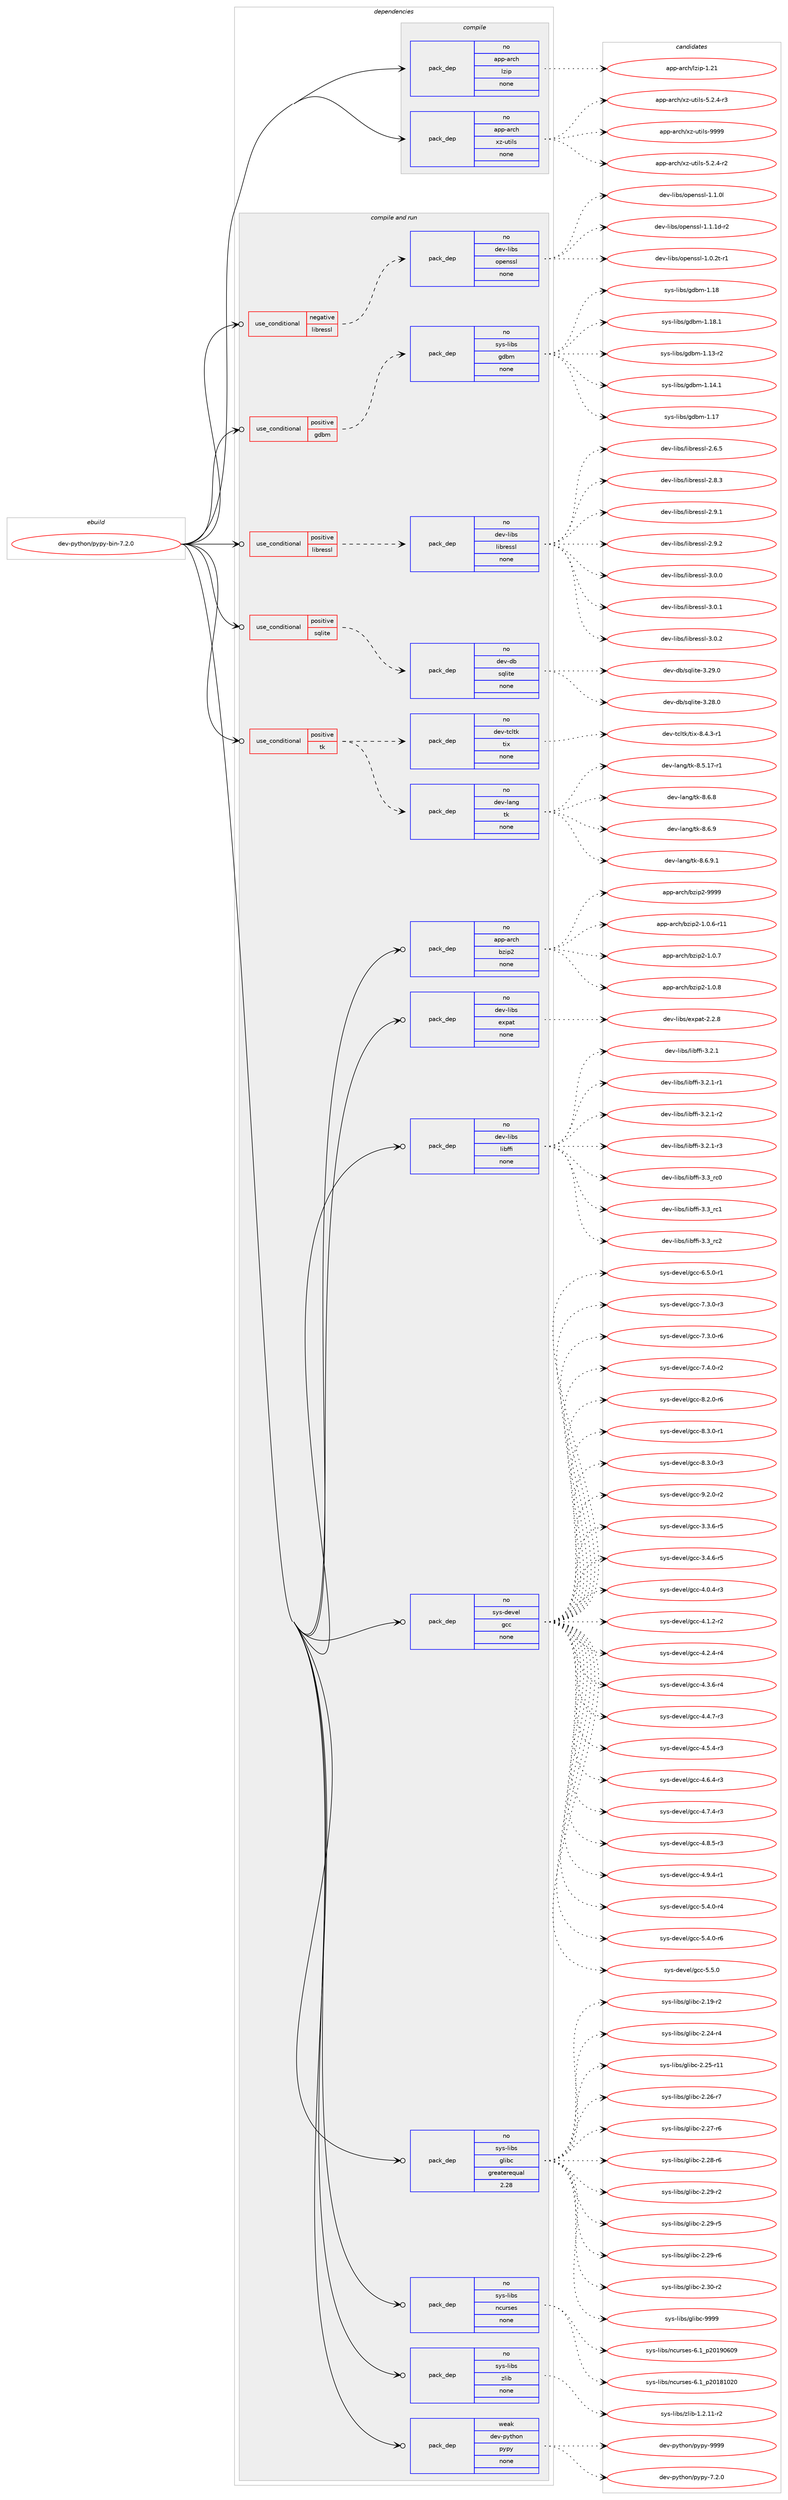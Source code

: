 digraph prolog {

# *************
# Graph options
# *************

newrank=true;
concentrate=true;
compound=true;
graph [rankdir=LR,fontname=Helvetica,fontsize=10,ranksep=1.5];#, ranksep=2.5, nodesep=0.2];
edge  [arrowhead=vee];
node  [fontname=Helvetica,fontsize=10];

# **********
# The ebuild
# **********

subgraph cluster_leftcol {
color=gray;
rank=same;
label=<<i>ebuild</i>>;
id [label="dev-python/pypy-bin-7.2.0", color=red, width=4, href="../dev-python/pypy-bin-7.2.0.svg"];
}

# ****************
# The dependencies
# ****************

subgraph cluster_midcol {
color=gray;
label=<<i>dependencies</i>>;
subgraph cluster_compile {
fillcolor="#eeeeee";
style=filled;
label=<<i>compile</i>>;
subgraph pack469575 {
dependency628017 [label=<<TABLE BORDER="0" CELLBORDER="1" CELLSPACING="0" CELLPADDING="4" WIDTH="220"><TR><TD ROWSPAN="6" CELLPADDING="30">pack_dep</TD></TR><TR><TD WIDTH="110">no</TD></TR><TR><TD>app-arch</TD></TR><TR><TD>lzip</TD></TR><TR><TD>none</TD></TR><TR><TD></TD></TR></TABLE>>, shape=none, color=blue];
}
id:e -> dependency628017:w [weight=20,style="solid",arrowhead="vee"];
subgraph pack469576 {
dependency628018 [label=<<TABLE BORDER="0" CELLBORDER="1" CELLSPACING="0" CELLPADDING="4" WIDTH="220"><TR><TD ROWSPAN="6" CELLPADDING="30">pack_dep</TD></TR><TR><TD WIDTH="110">no</TD></TR><TR><TD>app-arch</TD></TR><TR><TD>xz-utils</TD></TR><TR><TD>none</TD></TR><TR><TD></TD></TR></TABLE>>, shape=none, color=blue];
}
id:e -> dependency628018:w [weight=20,style="solid",arrowhead="vee"];
}
subgraph cluster_compileandrun {
fillcolor="#eeeeee";
style=filled;
label=<<i>compile and run</i>>;
subgraph cond146588 {
dependency628019 [label=<<TABLE BORDER="0" CELLBORDER="1" CELLSPACING="0" CELLPADDING="4"><TR><TD ROWSPAN="3" CELLPADDING="10">use_conditional</TD></TR><TR><TD>negative</TD></TR><TR><TD>libressl</TD></TR></TABLE>>, shape=none, color=red];
subgraph pack469577 {
dependency628020 [label=<<TABLE BORDER="0" CELLBORDER="1" CELLSPACING="0" CELLPADDING="4" WIDTH="220"><TR><TD ROWSPAN="6" CELLPADDING="30">pack_dep</TD></TR><TR><TD WIDTH="110">no</TD></TR><TR><TD>dev-libs</TD></TR><TR><TD>openssl</TD></TR><TR><TD>none</TD></TR><TR><TD></TD></TR></TABLE>>, shape=none, color=blue];
}
dependency628019:e -> dependency628020:w [weight=20,style="dashed",arrowhead="vee"];
}
id:e -> dependency628019:w [weight=20,style="solid",arrowhead="odotvee"];
subgraph cond146589 {
dependency628021 [label=<<TABLE BORDER="0" CELLBORDER="1" CELLSPACING="0" CELLPADDING="4"><TR><TD ROWSPAN="3" CELLPADDING="10">use_conditional</TD></TR><TR><TD>positive</TD></TR><TR><TD>gdbm</TD></TR></TABLE>>, shape=none, color=red];
subgraph pack469578 {
dependency628022 [label=<<TABLE BORDER="0" CELLBORDER="1" CELLSPACING="0" CELLPADDING="4" WIDTH="220"><TR><TD ROWSPAN="6" CELLPADDING="30">pack_dep</TD></TR><TR><TD WIDTH="110">no</TD></TR><TR><TD>sys-libs</TD></TR><TR><TD>gdbm</TD></TR><TR><TD>none</TD></TR><TR><TD></TD></TR></TABLE>>, shape=none, color=blue];
}
dependency628021:e -> dependency628022:w [weight=20,style="dashed",arrowhead="vee"];
}
id:e -> dependency628021:w [weight=20,style="solid",arrowhead="odotvee"];
subgraph cond146590 {
dependency628023 [label=<<TABLE BORDER="0" CELLBORDER="1" CELLSPACING="0" CELLPADDING="4"><TR><TD ROWSPAN="3" CELLPADDING="10">use_conditional</TD></TR><TR><TD>positive</TD></TR><TR><TD>libressl</TD></TR></TABLE>>, shape=none, color=red];
subgraph pack469579 {
dependency628024 [label=<<TABLE BORDER="0" CELLBORDER="1" CELLSPACING="0" CELLPADDING="4" WIDTH="220"><TR><TD ROWSPAN="6" CELLPADDING="30">pack_dep</TD></TR><TR><TD WIDTH="110">no</TD></TR><TR><TD>dev-libs</TD></TR><TR><TD>libressl</TD></TR><TR><TD>none</TD></TR><TR><TD></TD></TR></TABLE>>, shape=none, color=blue];
}
dependency628023:e -> dependency628024:w [weight=20,style="dashed",arrowhead="vee"];
}
id:e -> dependency628023:w [weight=20,style="solid",arrowhead="odotvee"];
subgraph cond146591 {
dependency628025 [label=<<TABLE BORDER="0" CELLBORDER="1" CELLSPACING="0" CELLPADDING="4"><TR><TD ROWSPAN="3" CELLPADDING="10">use_conditional</TD></TR><TR><TD>positive</TD></TR><TR><TD>sqlite</TD></TR></TABLE>>, shape=none, color=red];
subgraph pack469580 {
dependency628026 [label=<<TABLE BORDER="0" CELLBORDER="1" CELLSPACING="0" CELLPADDING="4" WIDTH="220"><TR><TD ROWSPAN="6" CELLPADDING="30">pack_dep</TD></TR><TR><TD WIDTH="110">no</TD></TR><TR><TD>dev-db</TD></TR><TR><TD>sqlite</TD></TR><TR><TD>none</TD></TR><TR><TD></TD></TR></TABLE>>, shape=none, color=blue];
}
dependency628025:e -> dependency628026:w [weight=20,style="dashed",arrowhead="vee"];
}
id:e -> dependency628025:w [weight=20,style="solid",arrowhead="odotvee"];
subgraph cond146592 {
dependency628027 [label=<<TABLE BORDER="0" CELLBORDER="1" CELLSPACING="0" CELLPADDING="4"><TR><TD ROWSPAN="3" CELLPADDING="10">use_conditional</TD></TR><TR><TD>positive</TD></TR><TR><TD>tk</TD></TR></TABLE>>, shape=none, color=red];
subgraph pack469581 {
dependency628028 [label=<<TABLE BORDER="0" CELLBORDER="1" CELLSPACING="0" CELLPADDING="4" WIDTH="220"><TR><TD ROWSPAN="6" CELLPADDING="30">pack_dep</TD></TR><TR><TD WIDTH="110">no</TD></TR><TR><TD>dev-lang</TD></TR><TR><TD>tk</TD></TR><TR><TD>none</TD></TR><TR><TD></TD></TR></TABLE>>, shape=none, color=blue];
}
dependency628027:e -> dependency628028:w [weight=20,style="dashed",arrowhead="vee"];
subgraph pack469582 {
dependency628029 [label=<<TABLE BORDER="0" CELLBORDER="1" CELLSPACING="0" CELLPADDING="4" WIDTH="220"><TR><TD ROWSPAN="6" CELLPADDING="30">pack_dep</TD></TR><TR><TD WIDTH="110">no</TD></TR><TR><TD>dev-tcltk</TD></TR><TR><TD>tix</TD></TR><TR><TD>none</TD></TR><TR><TD></TD></TR></TABLE>>, shape=none, color=blue];
}
dependency628027:e -> dependency628029:w [weight=20,style="dashed",arrowhead="vee"];
}
id:e -> dependency628027:w [weight=20,style="solid",arrowhead="odotvee"];
subgraph pack469583 {
dependency628030 [label=<<TABLE BORDER="0" CELLBORDER="1" CELLSPACING="0" CELLPADDING="4" WIDTH="220"><TR><TD ROWSPAN="6" CELLPADDING="30">pack_dep</TD></TR><TR><TD WIDTH="110">no</TD></TR><TR><TD>app-arch</TD></TR><TR><TD>bzip2</TD></TR><TR><TD>none</TD></TR><TR><TD></TD></TR></TABLE>>, shape=none, color=blue];
}
id:e -> dependency628030:w [weight=20,style="solid",arrowhead="odotvee"];
subgraph pack469584 {
dependency628031 [label=<<TABLE BORDER="0" CELLBORDER="1" CELLSPACING="0" CELLPADDING="4" WIDTH="220"><TR><TD ROWSPAN="6" CELLPADDING="30">pack_dep</TD></TR><TR><TD WIDTH="110">no</TD></TR><TR><TD>dev-libs</TD></TR><TR><TD>expat</TD></TR><TR><TD>none</TD></TR><TR><TD></TD></TR></TABLE>>, shape=none, color=blue];
}
id:e -> dependency628031:w [weight=20,style="solid",arrowhead="odotvee"];
subgraph pack469585 {
dependency628032 [label=<<TABLE BORDER="0" CELLBORDER="1" CELLSPACING="0" CELLPADDING="4" WIDTH="220"><TR><TD ROWSPAN="6" CELLPADDING="30">pack_dep</TD></TR><TR><TD WIDTH="110">no</TD></TR><TR><TD>dev-libs</TD></TR><TR><TD>libffi</TD></TR><TR><TD>none</TD></TR><TR><TD></TD></TR></TABLE>>, shape=none, color=blue];
}
id:e -> dependency628032:w [weight=20,style="solid",arrowhead="odotvee"];
subgraph pack469586 {
dependency628033 [label=<<TABLE BORDER="0" CELLBORDER="1" CELLSPACING="0" CELLPADDING="4" WIDTH="220"><TR><TD ROWSPAN="6" CELLPADDING="30">pack_dep</TD></TR><TR><TD WIDTH="110">no</TD></TR><TR><TD>sys-devel</TD></TR><TR><TD>gcc</TD></TR><TR><TD>none</TD></TR><TR><TD></TD></TR></TABLE>>, shape=none, color=blue];
}
id:e -> dependency628033:w [weight=20,style="solid",arrowhead="odotvee"];
subgraph pack469587 {
dependency628034 [label=<<TABLE BORDER="0" CELLBORDER="1" CELLSPACING="0" CELLPADDING="4" WIDTH="220"><TR><TD ROWSPAN="6" CELLPADDING="30">pack_dep</TD></TR><TR><TD WIDTH="110">no</TD></TR><TR><TD>sys-libs</TD></TR><TR><TD>glibc</TD></TR><TR><TD>greaterequal</TD></TR><TR><TD>2.28</TD></TR></TABLE>>, shape=none, color=blue];
}
id:e -> dependency628034:w [weight=20,style="solid",arrowhead="odotvee"];
subgraph pack469588 {
dependency628035 [label=<<TABLE BORDER="0" CELLBORDER="1" CELLSPACING="0" CELLPADDING="4" WIDTH="220"><TR><TD ROWSPAN="6" CELLPADDING="30">pack_dep</TD></TR><TR><TD WIDTH="110">no</TD></TR><TR><TD>sys-libs</TD></TR><TR><TD>ncurses</TD></TR><TR><TD>none</TD></TR><TR><TD></TD></TR></TABLE>>, shape=none, color=blue];
}
id:e -> dependency628035:w [weight=20,style="solid",arrowhead="odotvee"];
subgraph pack469589 {
dependency628036 [label=<<TABLE BORDER="0" CELLBORDER="1" CELLSPACING="0" CELLPADDING="4" WIDTH="220"><TR><TD ROWSPAN="6" CELLPADDING="30">pack_dep</TD></TR><TR><TD WIDTH="110">no</TD></TR><TR><TD>sys-libs</TD></TR><TR><TD>zlib</TD></TR><TR><TD>none</TD></TR><TR><TD></TD></TR></TABLE>>, shape=none, color=blue];
}
id:e -> dependency628036:w [weight=20,style="solid",arrowhead="odotvee"];
subgraph pack469590 {
dependency628037 [label=<<TABLE BORDER="0" CELLBORDER="1" CELLSPACING="0" CELLPADDING="4" WIDTH="220"><TR><TD ROWSPAN="6" CELLPADDING="30">pack_dep</TD></TR><TR><TD WIDTH="110">weak</TD></TR><TR><TD>dev-python</TD></TR><TR><TD>pypy</TD></TR><TR><TD>none</TD></TR><TR><TD></TD></TR></TABLE>>, shape=none, color=blue];
}
id:e -> dependency628037:w [weight=20,style="solid",arrowhead="odotvee"];
}
subgraph cluster_run {
fillcolor="#eeeeee";
style=filled;
label=<<i>run</i>>;
}
}

# **************
# The candidates
# **************

subgraph cluster_choices {
rank=same;
color=gray;
label=<<i>candidates</i>>;

subgraph choice469575 {
color=black;
nodesep=1;
choice97112112459711499104471081221051124549465049 [label="app-arch/lzip-1.21", color=red, width=4,href="../app-arch/lzip-1.21.svg"];
dependency628017:e -> choice97112112459711499104471081221051124549465049:w [style=dotted,weight="100"];
}
subgraph choice469576 {
color=black;
nodesep=1;
choice9711211245971149910447120122451171161051081154553465046524511450 [label="app-arch/xz-utils-5.2.4-r2", color=red, width=4,href="../app-arch/xz-utils-5.2.4-r2.svg"];
choice9711211245971149910447120122451171161051081154553465046524511451 [label="app-arch/xz-utils-5.2.4-r3", color=red, width=4,href="../app-arch/xz-utils-5.2.4-r3.svg"];
choice9711211245971149910447120122451171161051081154557575757 [label="app-arch/xz-utils-9999", color=red, width=4,href="../app-arch/xz-utils-9999.svg"];
dependency628018:e -> choice9711211245971149910447120122451171161051081154553465046524511450:w [style=dotted,weight="100"];
dependency628018:e -> choice9711211245971149910447120122451171161051081154553465046524511451:w [style=dotted,weight="100"];
dependency628018:e -> choice9711211245971149910447120122451171161051081154557575757:w [style=dotted,weight="100"];
}
subgraph choice469577 {
color=black;
nodesep=1;
choice1001011184510810598115471111121011101151151084549464846501164511449 [label="dev-libs/openssl-1.0.2t-r1", color=red, width=4,href="../dev-libs/openssl-1.0.2t-r1.svg"];
choice100101118451081059811547111112101110115115108454946494648108 [label="dev-libs/openssl-1.1.0l", color=red, width=4,href="../dev-libs/openssl-1.1.0l.svg"];
choice1001011184510810598115471111121011101151151084549464946491004511450 [label="dev-libs/openssl-1.1.1d-r2", color=red, width=4,href="../dev-libs/openssl-1.1.1d-r2.svg"];
dependency628020:e -> choice1001011184510810598115471111121011101151151084549464846501164511449:w [style=dotted,weight="100"];
dependency628020:e -> choice100101118451081059811547111112101110115115108454946494648108:w [style=dotted,weight="100"];
dependency628020:e -> choice1001011184510810598115471111121011101151151084549464946491004511450:w [style=dotted,weight="100"];
}
subgraph choice469578 {
color=black;
nodesep=1;
choice1151211154510810598115471031009810945494649514511450 [label="sys-libs/gdbm-1.13-r2", color=red, width=4,href="../sys-libs/gdbm-1.13-r2.svg"];
choice1151211154510810598115471031009810945494649524649 [label="sys-libs/gdbm-1.14.1", color=red, width=4,href="../sys-libs/gdbm-1.14.1.svg"];
choice115121115451081059811547103100981094549464955 [label="sys-libs/gdbm-1.17", color=red, width=4,href="../sys-libs/gdbm-1.17.svg"];
choice115121115451081059811547103100981094549464956 [label="sys-libs/gdbm-1.18", color=red, width=4,href="../sys-libs/gdbm-1.18.svg"];
choice1151211154510810598115471031009810945494649564649 [label="sys-libs/gdbm-1.18.1", color=red, width=4,href="../sys-libs/gdbm-1.18.1.svg"];
dependency628022:e -> choice1151211154510810598115471031009810945494649514511450:w [style=dotted,weight="100"];
dependency628022:e -> choice1151211154510810598115471031009810945494649524649:w [style=dotted,weight="100"];
dependency628022:e -> choice115121115451081059811547103100981094549464955:w [style=dotted,weight="100"];
dependency628022:e -> choice115121115451081059811547103100981094549464956:w [style=dotted,weight="100"];
dependency628022:e -> choice1151211154510810598115471031009810945494649564649:w [style=dotted,weight="100"];
}
subgraph choice469579 {
color=black;
nodesep=1;
choice10010111845108105981154710810598114101115115108455046544653 [label="dev-libs/libressl-2.6.5", color=red, width=4,href="../dev-libs/libressl-2.6.5.svg"];
choice10010111845108105981154710810598114101115115108455046564651 [label="dev-libs/libressl-2.8.3", color=red, width=4,href="../dev-libs/libressl-2.8.3.svg"];
choice10010111845108105981154710810598114101115115108455046574649 [label="dev-libs/libressl-2.9.1", color=red, width=4,href="../dev-libs/libressl-2.9.1.svg"];
choice10010111845108105981154710810598114101115115108455046574650 [label="dev-libs/libressl-2.9.2", color=red, width=4,href="../dev-libs/libressl-2.9.2.svg"];
choice10010111845108105981154710810598114101115115108455146484648 [label="dev-libs/libressl-3.0.0", color=red, width=4,href="../dev-libs/libressl-3.0.0.svg"];
choice10010111845108105981154710810598114101115115108455146484649 [label="dev-libs/libressl-3.0.1", color=red, width=4,href="../dev-libs/libressl-3.0.1.svg"];
choice10010111845108105981154710810598114101115115108455146484650 [label="dev-libs/libressl-3.0.2", color=red, width=4,href="../dev-libs/libressl-3.0.2.svg"];
dependency628024:e -> choice10010111845108105981154710810598114101115115108455046544653:w [style=dotted,weight="100"];
dependency628024:e -> choice10010111845108105981154710810598114101115115108455046564651:w [style=dotted,weight="100"];
dependency628024:e -> choice10010111845108105981154710810598114101115115108455046574649:w [style=dotted,weight="100"];
dependency628024:e -> choice10010111845108105981154710810598114101115115108455046574650:w [style=dotted,weight="100"];
dependency628024:e -> choice10010111845108105981154710810598114101115115108455146484648:w [style=dotted,weight="100"];
dependency628024:e -> choice10010111845108105981154710810598114101115115108455146484649:w [style=dotted,weight="100"];
dependency628024:e -> choice10010111845108105981154710810598114101115115108455146484650:w [style=dotted,weight="100"];
}
subgraph choice469580 {
color=black;
nodesep=1;
choice10010111845100984711511310810511610145514650564648 [label="dev-db/sqlite-3.28.0", color=red, width=4,href="../dev-db/sqlite-3.28.0.svg"];
choice10010111845100984711511310810511610145514650574648 [label="dev-db/sqlite-3.29.0", color=red, width=4,href="../dev-db/sqlite-3.29.0.svg"];
dependency628026:e -> choice10010111845100984711511310810511610145514650564648:w [style=dotted,weight="100"];
dependency628026:e -> choice10010111845100984711511310810511610145514650574648:w [style=dotted,weight="100"];
}
subgraph choice469581 {
color=black;
nodesep=1;
choice100101118451089711010347116107455646534649554511449 [label="dev-lang/tk-8.5.17-r1", color=red, width=4,href="../dev-lang/tk-8.5.17-r1.svg"];
choice100101118451089711010347116107455646544656 [label="dev-lang/tk-8.6.8", color=red, width=4,href="../dev-lang/tk-8.6.8.svg"];
choice100101118451089711010347116107455646544657 [label="dev-lang/tk-8.6.9", color=red, width=4,href="../dev-lang/tk-8.6.9.svg"];
choice1001011184510897110103471161074556465446574649 [label="dev-lang/tk-8.6.9.1", color=red, width=4,href="../dev-lang/tk-8.6.9.1.svg"];
dependency628028:e -> choice100101118451089711010347116107455646534649554511449:w [style=dotted,weight="100"];
dependency628028:e -> choice100101118451089711010347116107455646544656:w [style=dotted,weight="100"];
dependency628028:e -> choice100101118451089711010347116107455646544657:w [style=dotted,weight="100"];
dependency628028:e -> choice1001011184510897110103471161074556465446574649:w [style=dotted,weight="100"];
}
subgraph choice469582 {
color=black;
nodesep=1;
choice1001011184511699108116107471161051204556465246514511449 [label="dev-tcltk/tix-8.4.3-r1", color=red, width=4,href="../dev-tcltk/tix-8.4.3-r1.svg"];
dependency628029:e -> choice1001011184511699108116107471161051204556465246514511449:w [style=dotted,weight="100"];
}
subgraph choice469583 {
color=black;
nodesep=1;
choice97112112459711499104479812210511250454946484654451144949 [label="app-arch/bzip2-1.0.6-r11", color=red, width=4,href="../app-arch/bzip2-1.0.6-r11.svg"];
choice97112112459711499104479812210511250454946484655 [label="app-arch/bzip2-1.0.7", color=red, width=4,href="../app-arch/bzip2-1.0.7.svg"];
choice97112112459711499104479812210511250454946484656 [label="app-arch/bzip2-1.0.8", color=red, width=4,href="../app-arch/bzip2-1.0.8.svg"];
choice971121124597114991044798122105112504557575757 [label="app-arch/bzip2-9999", color=red, width=4,href="../app-arch/bzip2-9999.svg"];
dependency628030:e -> choice97112112459711499104479812210511250454946484654451144949:w [style=dotted,weight="100"];
dependency628030:e -> choice97112112459711499104479812210511250454946484655:w [style=dotted,weight="100"];
dependency628030:e -> choice97112112459711499104479812210511250454946484656:w [style=dotted,weight="100"];
dependency628030:e -> choice971121124597114991044798122105112504557575757:w [style=dotted,weight="100"];
}
subgraph choice469584 {
color=black;
nodesep=1;
choice10010111845108105981154710112011297116455046504656 [label="dev-libs/expat-2.2.8", color=red, width=4,href="../dev-libs/expat-2.2.8.svg"];
dependency628031:e -> choice10010111845108105981154710112011297116455046504656:w [style=dotted,weight="100"];
}
subgraph choice469585 {
color=black;
nodesep=1;
choice10010111845108105981154710810598102102105455146504649 [label="dev-libs/libffi-3.2.1", color=red, width=4,href="../dev-libs/libffi-3.2.1.svg"];
choice100101118451081059811547108105981021021054551465046494511449 [label="dev-libs/libffi-3.2.1-r1", color=red, width=4,href="../dev-libs/libffi-3.2.1-r1.svg"];
choice100101118451081059811547108105981021021054551465046494511450 [label="dev-libs/libffi-3.2.1-r2", color=red, width=4,href="../dev-libs/libffi-3.2.1-r2.svg"];
choice100101118451081059811547108105981021021054551465046494511451 [label="dev-libs/libffi-3.2.1-r3", color=red, width=4,href="../dev-libs/libffi-3.2.1-r3.svg"];
choice1001011184510810598115471081059810210210545514651951149948 [label="dev-libs/libffi-3.3_rc0", color=red, width=4,href="../dev-libs/libffi-3.3_rc0.svg"];
choice1001011184510810598115471081059810210210545514651951149949 [label="dev-libs/libffi-3.3_rc1", color=red, width=4,href="../dev-libs/libffi-3.3_rc1.svg"];
choice1001011184510810598115471081059810210210545514651951149950 [label="dev-libs/libffi-3.3_rc2", color=red, width=4,href="../dev-libs/libffi-3.3_rc2.svg"];
dependency628032:e -> choice10010111845108105981154710810598102102105455146504649:w [style=dotted,weight="100"];
dependency628032:e -> choice100101118451081059811547108105981021021054551465046494511449:w [style=dotted,weight="100"];
dependency628032:e -> choice100101118451081059811547108105981021021054551465046494511450:w [style=dotted,weight="100"];
dependency628032:e -> choice100101118451081059811547108105981021021054551465046494511451:w [style=dotted,weight="100"];
dependency628032:e -> choice1001011184510810598115471081059810210210545514651951149948:w [style=dotted,weight="100"];
dependency628032:e -> choice1001011184510810598115471081059810210210545514651951149949:w [style=dotted,weight="100"];
dependency628032:e -> choice1001011184510810598115471081059810210210545514651951149950:w [style=dotted,weight="100"];
}
subgraph choice469586 {
color=black;
nodesep=1;
choice115121115451001011181011084710399994551465146544511453 [label="sys-devel/gcc-3.3.6-r5", color=red, width=4,href="../sys-devel/gcc-3.3.6-r5.svg"];
choice115121115451001011181011084710399994551465246544511453 [label="sys-devel/gcc-3.4.6-r5", color=red, width=4,href="../sys-devel/gcc-3.4.6-r5.svg"];
choice115121115451001011181011084710399994552464846524511451 [label="sys-devel/gcc-4.0.4-r3", color=red, width=4,href="../sys-devel/gcc-4.0.4-r3.svg"];
choice115121115451001011181011084710399994552464946504511450 [label="sys-devel/gcc-4.1.2-r2", color=red, width=4,href="../sys-devel/gcc-4.1.2-r2.svg"];
choice115121115451001011181011084710399994552465046524511452 [label="sys-devel/gcc-4.2.4-r4", color=red, width=4,href="../sys-devel/gcc-4.2.4-r4.svg"];
choice115121115451001011181011084710399994552465146544511452 [label="sys-devel/gcc-4.3.6-r4", color=red, width=4,href="../sys-devel/gcc-4.3.6-r4.svg"];
choice115121115451001011181011084710399994552465246554511451 [label="sys-devel/gcc-4.4.7-r3", color=red, width=4,href="../sys-devel/gcc-4.4.7-r3.svg"];
choice115121115451001011181011084710399994552465346524511451 [label="sys-devel/gcc-4.5.4-r3", color=red, width=4,href="../sys-devel/gcc-4.5.4-r3.svg"];
choice115121115451001011181011084710399994552465446524511451 [label="sys-devel/gcc-4.6.4-r3", color=red, width=4,href="../sys-devel/gcc-4.6.4-r3.svg"];
choice115121115451001011181011084710399994552465546524511451 [label="sys-devel/gcc-4.7.4-r3", color=red, width=4,href="../sys-devel/gcc-4.7.4-r3.svg"];
choice115121115451001011181011084710399994552465646534511451 [label="sys-devel/gcc-4.8.5-r3", color=red, width=4,href="../sys-devel/gcc-4.8.5-r3.svg"];
choice115121115451001011181011084710399994552465746524511449 [label="sys-devel/gcc-4.9.4-r1", color=red, width=4,href="../sys-devel/gcc-4.9.4-r1.svg"];
choice115121115451001011181011084710399994553465246484511452 [label="sys-devel/gcc-5.4.0-r4", color=red, width=4,href="../sys-devel/gcc-5.4.0-r4.svg"];
choice115121115451001011181011084710399994553465246484511454 [label="sys-devel/gcc-5.4.0-r6", color=red, width=4,href="../sys-devel/gcc-5.4.0-r6.svg"];
choice11512111545100101118101108471039999455346534648 [label="sys-devel/gcc-5.5.0", color=red, width=4,href="../sys-devel/gcc-5.5.0.svg"];
choice115121115451001011181011084710399994554465346484511449 [label="sys-devel/gcc-6.5.0-r1", color=red, width=4,href="../sys-devel/gcc-6.5.0-r1.svg"];
choice115121115451001011181011084710399994555465146484511451 [label="sys-devel/gcc-7.3.0-r3", color=red, width=4,href="../sys-devel/gcc-7.3.0-r3.svg"];
choice115121115451001011181011084710399994555465146484511454 [label="sys-devel/gcc-7.3.0-r6", color=red, width=4,href="../sys-devel/gcc-7.3.0-r6.svg"];
choice115121115451001011181011084710399994555465246484511450 [label="sys-devel/gcc-7.4.0-r2", color=red, width=4,href="../sys-devel/gcc-7.4.0-r2.svg"];
choice115121115451001011181011084710399994556465046484511454 [label="sys-devel/gcc-8.2.0-r6", color=red, width=4,href="../sys-devel/gcc-8.2.0-r6.svg"];
choice115121115451001011181011084710399994556465146484511449 [label="sys-devel/gcc-8.3.0-r1", color=red, width=4,href="../sys-devel/gcc-8.3.0-r1.svg"];
choice115121115451001011181011084710399994556465146484511451 [label="sys-devel/gcc-8.3.0-r3", color=red, width=4,href="../sys-devel/gcc-8.3.0-r3.svg"];
choice115121115451001011181011084710399994557465046484511450 [label="sys-devel/gcc-9.2.0-r2", color=red, width=4,href="../sys-devel/gcc-9.2.0-r2.svg"];
dependency628033:e -> choice115121115451001011181011084710399994551465146544511453:w [style=dotted,weight="100"];
dependency628033:e -> choice115121115451001011181011084710399994551465246544511453:w [style=dotted,weight="100"];
dependency628033:e -> choice115121115451001011181011084710399994552464846524511451:w [style=dotted,weight="100"];
dependency628033:e -> choice115121115451001011181011084710399994552464946504511450:w [style=dotted,weight="100"];
dependency628033:e -> choice115121115451001011181011084710399994552465046524511452:w [style=dotted,weight="100"];
dependency628033:e -> choice115121115451001011181011084710399994552465146544511452:w [style=dotted,weight="100"];
dependency628033:e -> choice115121115451001011181011084710399994552465246554511451:w [style=dotted,weight="100"];
dependency628033:e -> choice115121115451001011181011084710399994552465346524511451:w [style=dotted,weight="100"];
dependency628033:e -> choice115121115451001011181011084710399994552465446524511451:w [style=dotted,weight="100"];
dependency628033:e -> choice115121115451001011181011084710399994552465546524511451:w [style=dotted,weight="100"];
dependency628033:e -> choice115121115451001011181011084710399994552465646534511451:w [style=dotted,weight="100"];
dependency628033:e -> choice115121115451001011181011084710399994552465746524511449:w [style=dotted,weight="100"];
dependency628033:e -> choice115121115451001011181011084710399994553465246484511452:w [style=dotted,weight="100"];
dependency628033:e -> choice115121115451001011181011084710399994553465246484511454:w [style=dotted,weight="100"];
dependency628033:e -> choice11512111545100101118101108471039999455346534648:w [style=dotted,weight="100"];
dependency628033:e -> choice115121115451001011181011084710399994554465346484511449:w [style=dotted,weight="100"];
dependency628033:e -> choice115121115451001011181011084710399994555465146484511451:w [style=dotted,weight="100"];
dependency628033:e -> choice115121115451001011181011084710399994555465146484511454:w [style=dotted,weight="100"];
dependency628033:e -> choice115121115451001011181011084710399994555465246484511450:w [style=dotted,weight="100"];
dependency628033:e -> choice115121115451001011181011084710399994556465046484511454:w [style=dotted,weight="100"];
dependency628033:e -> choice115121115451001011181011084710399994556465146484511449:w [style=dotted,weight="100"];
dependency628033:e -> choice115121115451001011181011084710399994556465146484511451:w [style=dotted,weight="100"];
dependency628033:e -> choice115121115451001011181011084710399994557465046484511450:w [style=dotted,weight="100"];
}
subgraph choice469587 {
color=black;
nodesep=1;
choice115121115451081059811547103108105989945504649574511450 [label="sys-libs/glibc-2.19-r2", color=red, width=4,href="../sys-libs/glibc-2.19-r2.svg"];
choice115121115451081059811547103108105989945504650524511452 [label="sys-libs/glibc-2.24-r4", color=red, width=4,href="../sys-libs/glibc-2.24-r4.svg"];
choice11512111545108105981154710310810598994550465053451144949 [label="sys-libs/glibc-2.25-r11", color=red, width=4,href="../sys-libs/glibc-2.25-r11.svg"];
choice115121115451081059811547103108105989945504650544511455 [label="sys-libs/glibc-2.26-r7", color=red, width=4,href="../sys-libs/glibc-2.26-r7.svg"];
choice115121115451081059811547103108105989945504650554511454 [label="sys-libs/glibc-2.27-r6", color=red, width=4,href="../sys-libs/glibc-2.27-r6.svg"];
choice115121115451081059811547103108105989945504650564511454 [label="sys-libs/glibc-2.28-r6", color=red, width=4,href="../sys-libs/glibc-2.28-r6.svg"];
choice115121115451081059811547103108105989945504650574511450 [label="sys-libs/glibc-2.29-r2", color=red, width=4,href="../sys-libs/glibc-2.29-r2.svg"];
choice115121115451081059811547103108105989945504650574511453 [label="sys-libs/glibc-2.29-r5", color=red, width=4,href="../sys-libs/glibc-2.29-r5.svg"];
choice115121115451081059811547103108105989945504650574511454 [label="sys-libs/glibc-2.29-r6", color=red, width=4,href="../sys-libs/glibc-2.29-r6.svg"];
choice115121115451081059811547103108105989945504651484511450 [label="sys-libs/glibc-2.30-r2", color=red, width=4,href="../sys-libs/glibc-2.30-r2.svg"];
choice11512111545108105981154710310810598994557575757 [label="sys-libs/glibc-9999", color=red, width=4,href="../sys-libs/glibc-9999.svg"];
dependency628034:e -> choice115121115451081059811547103108105989945504649574511450:w [style=dotted,weight="100"];
dependency628034:e -> choice115121115451081059811547103108105989945504650524511452:w [style=dotted,weight="100"];
dependency628034:e -> choice11512111545108105981154710310810598994550465053451144949:w [style=dotted,weight="100"];
dependency628034:e -> choice115121115451081059811547103108105989945504650544511455:w [style=dotted,weight="100"];
dependency628034:e -> choice115121115451081059811547103108105989945504650554511454:w [style=dotted,weight="100"];
dependency628034:e -> choice115121115451081059811547103108105989945504650564511454:w [style=dotted,weight="100"];
dependency628034:e -> choice115121115451081059811547103108105989945504650574511450:w [style=dotted,weight="100"];
dependency628034:e -> choice115121115451081059811547103108105989945504650574511453:w [style=dotted,weight="100"];
dependency628034:e -> choice115121115451081059811547103108105989945504650574511454:w [style=dotted,weight="100"];
dependency628034:e -> choice115121115451081059811547103108105989945504651484511450:w [style=dotted,weight="100"];
dependency628034:e -> choice11512111545108105981154710310810598994557575757:w [style=dotted,weight="100"];
}
subgraph choice469588 {
color=black;
nodesep=1;
choice1151211154510810598115471109911711411510111545544649951125048495649485048 [label="sys-libs/ncurses-6.1_p20181020", color=red, width=4,href="../sys-libs/ncurses-6.1_p20181020.svg"];
choice1151211154510810598115471109911711411510111545544649951125048495748544857 [label="sys-libs/ncurses-6.1_p20190609", color=red, width=4,href="../sys-libs/ncurses-6.1_p20190609.svg"];
dependency628035:e -> choice1151211154510810598115471109911711411510111545544649951125048495649485048:w [style=dotted,weight="100"];
dependency628035:e -> choice1151211154510810598115471109911711411510111545544649951125048495748544857:w [style=dotted,weight="100"];
}
subgraph choice469589 {
color=black;
nodesep=1;
choice11512111545108105981154712210810598454946504649494511450 [label="sys-libs/zlib-1.2.11-r2", color=red, width=4,href="../sys-libs/zlib-1.2.11-r2.svg"];
dependency628036:e -> choice11512111545108105981154712210810598454946504649494511450:w [style=dotted,weight="100"];
}
subgraph choice469590 {
color=black;
nodesep=1;
choice1001011184511212111610411111047112121112121455546504648 [label="dev-python/pypy-7.2.0", color=red, width=4,href="../dev-python/pypy-7.2.0.svg"];
choice10010111845112121116104111110471121211121214557575757 [label="dev-python/pypy-9999", color=red, width=4,href="../dev-python/pypy-9999.svg"];
dependency628037:e -> choice1001011184511212111610411111047112121112121455546504648:w [style=dotted,weight="100"];
dependency628037:e -> choice10010111845112121116104111110471121211121214557575757:w [style=dotted,weight="100"];
}
}

}
